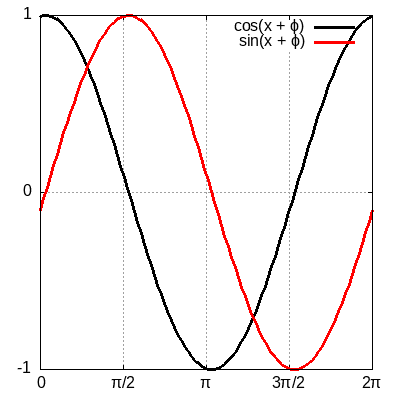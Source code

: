 reset

set xrange[0:2*pi]
set yrange[-1:1]

set grid

set xtics (0, 'π/2' pi/2, 'π' pi, '3π/2' 3*pi/2, '2π' 6.28)

set ytics('-1' -1 , '0' 0, '1' 1)

f1(x,t) = sin(x-t)
f2(x,t) = cos(x-t)

set terminal gif animate delay 10 size 400,400
set output 'sinewave.gif'

set style line 1 lt 1 lc "black" lw 3
set style line 2 lt 1 lc "red" lw 3

n=96
dx = 0.1

do for[i=1:n]{
plot f2(x,i*dx) ls 1 t "cos(x + ϕ)", f1(x,i*dx) ls 2 t "sin(x + ϕ)"
}
#reread


